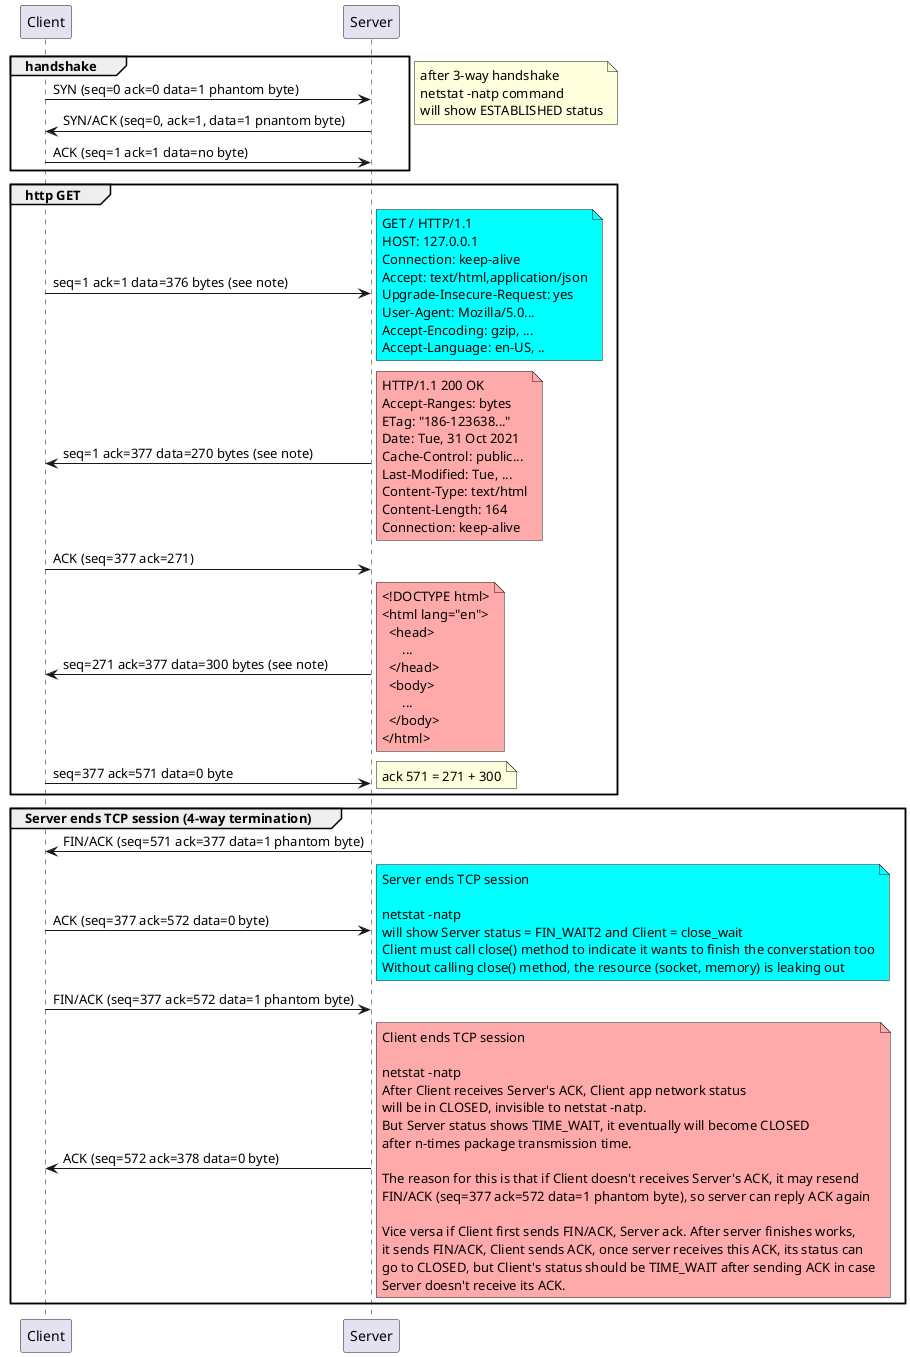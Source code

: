 @startuml

group handshake
Client -> Server: SYN (seq=0 ack=0 data=1 phantom byte)
Client <- Server: SYN/ACK (seq=0, ack=1, data=1 pnantom byte)
Client -> Server: ACK (seq=1 ack=1 data=no byte)
end
note right
after 3-way handshake
netstat -natp command
will show ESTABLISHED status
end note

group http GET
Client -> Server: seq=1 ack=1 data=376 bytes (see note)
note right #aqua
GET / HTTP/1.1
HOST: 127.0.0.1
Connection: keep-alive
Accept: text/html,application/json
Upgrade-Insecure-Request: yes
User-Agent: Mozilla/5.0...
Accept-Encoding: gzip, ...
Accept-Language: en-US, ..
end note

Client <- Server: seq=1 ack=377 data=270 bytes (see note)
note right #FFAAAA
HTTP/1.1 200 OK
Accept-Ranges: bytes
ETag: "186-123638..."
Date: Tue, 31 Oct 2021
Cache-Control: public...
Last-Modified: Tue, ...
Content-Type: text/html
Content-Length: 164
Connection: keep-alive
end note

Client -> Server: ACK (seq=377 ack=271)

Client <- Server: seq=271 ack=377 data=300 bytes (see note)
note right #FFAAAA
<!DOCTYPE html>
<html lang="en">
  <head>
      ...
  </head>
  <body>
      ...
  </body>
</html>
end note

Client -> Server: seq=377 ack=571 data=0 byte
note right: ack 571 = 271 + 300
end

group Server ends TCP session (4-way termination)
Client <- Server: FIN/ACK (seq=571 ack=377 data=1 phantom byte)
Client -> Server: ACK (seq=377 ack=572 data=0 byte)
note right #aqua
Server ends TCP session

netstat -natp
will show Server status = FIN_WAIT2 and Client = close_wait
Client must call close() method to indicate it wants to finish the converstation too
Without calling close() method, the resource (socket, memory) is leaking out
end note

Client -> Server: FIN/ACK (seq=377 ack=572 data=1 phantom byte)
Client <- Server: ACK (seq=572 ack=378 data=0 byte)
note right #FFAAAA
Client ends TCP session

netstat -natp
After Client receives Server's ACK, Client app network status
will be in CLOSED, invisible to netstat -natp.
But Server status shows TIME_WAIT, it eventually will become CLOSED
after n-times package transmission time.

The reason for this is that if Client doesn't receives Server's ACK, it may resend
FIN/ACK (seq=377 ack=572 data=1 phantom byte), so server can reply ACK again

Vice versa if Client first sends FIN/ACK, Server ack. After server finishes works,
it sends FIN/ACK, Client sends ACK, once server receives this ACK, its status can
go to CLOSED, but Client's status should be TIME_WAIT after sending ACK in case
Server doesn't receive its ACK.
end note

end

@enduml
